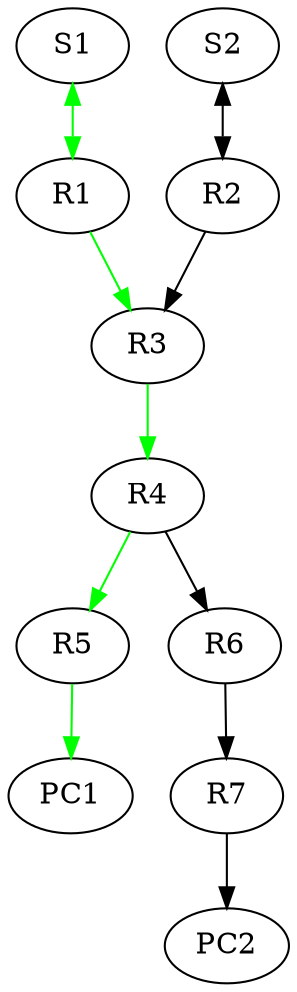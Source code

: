 digraph G {
  S1 -> R1 [dir=both color = "green"]

  S2 -> R2 [dir=both]

  R1 -> R3 [color = "green"]
  R2 -> R3

  R3 -> R4 [color = "green"]

  R4 -> R5 [color = "green"]
  R4 -> R6

  R5 -> PC1 [color = "green"]
  R6 -> R7

  R7 -> PC2
}
